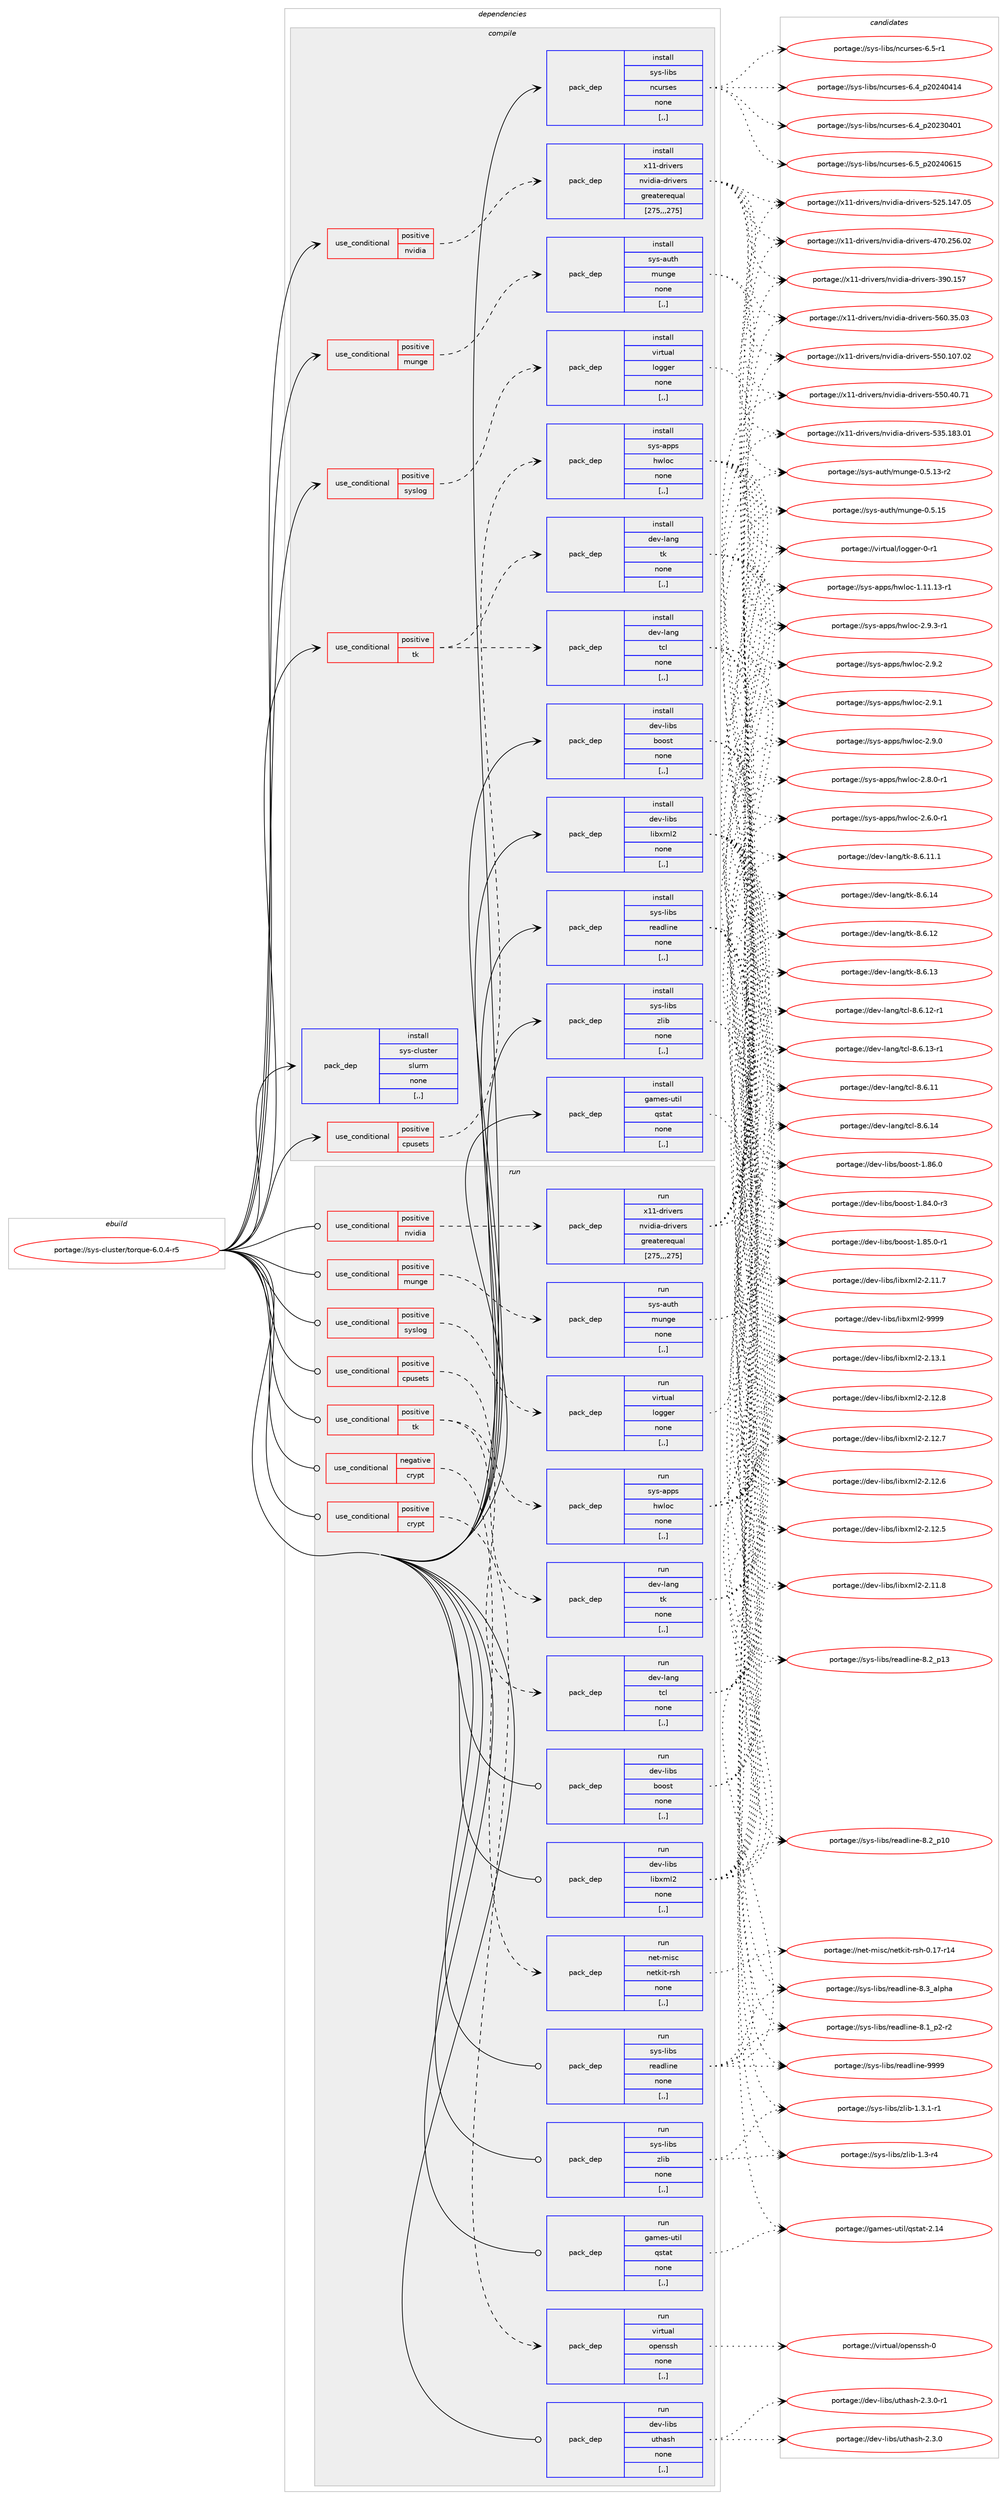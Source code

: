 digraph prolog {

# *************
# Graph options
# *************

newrank=true;
concentrate=true;
compound=true;
graph [rankdir=LR,fontname=Helvetica,fontsize=10,ranksep=1.5];#, ranksep=2.5, nodesep=0.2];
edge  [arrowhead=vee];
node  [fontname=Helvetica,fontsize=10];

# **********
# The ebuild
# **********

subgraph cluster_leftcol {
color=gray;
label=<<i>ebuild</i>>;
id [label="portage://sys-cluster/torque-6.0.4-r5", color=red, width=4, href="../sys-cluster/torque-6.0.4-r5.svg"];
}

# ****************
# The dependencies
# ****************

subgraph cluster_midcol {
color=gray;
label=<<i>dependencies</i>>;
subgraph cluster_compile {
fillcolor="#eeeeee";
style=filled;
label=<<i>compile</i>>;
subgraph cond9339 {
dependency25023 [label=<<TABLE BORDER="0" CELLBORDER="1" CELLSPACING="0" CELLPADDING="4"><TR><TD ROWSPAN="3" CELLPADDING="10">use_conditional</TD></TR><TR><TD>positive</TD></TR><TR><TD>cpusets</TD></TR></TABLE>>, shape=none, color=red];
subgraph pack15605 {
dependency25024 [label=<<TABLE BORDER="0" CELLBORDER="1" CELLSPACING="0" CELLPADDING="4" WIDTH="220"><TR><TD ROWSPAN="6" CELLPADDING="30">pack_dep</TD></TR><TR><TD WIDTH="110">install</TD></TR><TR><TD>sys-apps</TD></TR><TR><TD>hwloc</TD></TR><TR><TD>none</TD></TR><TR><TD>[,,]</TD></TR></TABLE>>, shape=none, color=blue];
}
dependency25023:e -> dependency25024:w [weight=20,style="dashed",arrowhead="vee"];
}
id:e -> dependency25023:w [weight=20,style="solid",arrowhead="vee"];
subgraph cond9340 {
dependency25025 [label=<<TABLE BORDER="0" CELLBORDER="1" CELLSPACING="0" CELLPADDING="4"><TR><TD ROWSPAN="3" CELLPADDING="10">use_conditional</TD></TR><TR><TD>positive</TD></TR><TR><TD>munge</TD></TR></TABLE>>, shape=none, color=red];
subgraph pack15606 {
dependency25026 [label=<<TABLE BORDER="0" CELLBORDER="1" CELLSPACING="0" CELLPADDING="4" WIDTH="220"><TR><TD ROWSPAN="6" CELLPADDING="30">pack_dep</TD></TR><TR><TD WIDTH="110">install</TD></TR><TR><TD>sys-auth</TD></TR><TR><TD>munge</TD></TR><TR><TD>none</TD></TR><TR><TD>[,,]</TD></TR></TABLE>>, shape=none, color=blue];
}
dependency25025:e -> dependency25026:w [weight=20,style="dashed",arrowhead="vee"];
}
id:e -> dependency25025:w [weight=20,style="solid",arrowhead="vee"];
subgraph cond9341 {
dependency25027 [label=<<TABLE BORDER="0" CELLBORDER="1" CELLSPACING="0" CELLPADDING="4"><TR><TD ROWSPAN="3" CELLPADDING="10">use_conditional</TD></TR><TR><TD>positive</TD></TR><TR><TD>nvidia</TD></TR></TABLE>>, shape=none, color=red];
subgraph pack15607 {
dependency25028 [label=<<TABLE BORDER="0" CELLBORDER="1" CELLSPACING="0" CELLPADDING="4" WIDTH="220"><TR><TD ROWSPAN="6" CELLPADDING="30">pack_dep</TD></TR><TR><TD WIDTH="110">install</TD></TR><TR><TD>x11-drivers</TD></TR><TR><TD>nvidia-drivers</TD></TR><TR><TD>greaterequal</TD></TR><TR><TD>[275,,,275]</TD></TR></TABLE>>, shape=none, color=blue];
}
dependency25027:e -> dependency25028:w [weight=20,style="dashed",arrowhead="vee"];
}
id:e -> dependency25027:w [weight=20,style="solid",arrowhead="vee"];
subgraph cond9342 {
dependency25029 [label=<<TABLE BORDER="0" CELLBORDER="1" CELLSPACING="0" CELLPADDING="4"><TR><TD ROWSPAN="3" CELLPADDING="10">use_conditional</TD></TR><TR><TD>positive</TD></TR><TR><TD>syslog</TD></TR></TABLE>>, shape=none, color=red];
subgraph pack15608 {
dependency25030 [label=<<TABLE BORDER="0" CELLBORDER="1" CELLSPACING="0" CELLPADDING="4" WIDTH="220"><TR><TD ROWSPAN="6" CELLPADDING="30">pack_dep</TD></TR><TR><TD WIDTH="110">install</TD></TR><TR><TD>virtual</TD></TR><TR><TD>logger</TD></TR><TR><TD>none</TD></TR><TR><TD>[,,]</TD></TR></TABLE>>, shape=none, color=blue];
}
dependency25029:e -> dependency25030:w [weight=20,style="dashed",arrowhead="vee"];
}
id:e -> dependency25029:w [weight=20,style="solid",arrowhead="vee"];
subgraph cond9343 {
dependency25031 [label=<<TABLE BORDER="0" CELLBORDER="1" CELLSPACING="0" CELLPADDING="4"><TR><TD ROWSPAN="3" CELLPADDING="10">use_conditional</TD></TR><TR><TD>positive</TD></TR><TR><TD>tk</TD></TR></TABLE>>, shape=none, color=red];
subgraph pack15609 {
dependency25032 [label=<<TABLE BORDER="0" CELLBORDER="1" CELLSPACING="0" CELLPADDING="4" WIDTH="220"><TR><TD ROWSPAN="6" CELLPADDING="30">pack_dep</TD></TR><TR><TD WIDTH="110">install</TD></TR><TR><TD>dev-lang</TD></TR><TR><TD>tk</TD></TR><TR><TD>none</TD></TR><TR><TD>[,,]</TD></TR></TABLE>>, shape=none, color=blue];
}
dependency25031:e -> dependency25032:w [weight=20,style="dashed",arrowhead="vee"];
subgraph pack15610 {
dependency25033 [label=<<TABLE BORDER="0" CELLBORDER="1" CELLSPACING="0" CELLPADDING="4" WIDTH="220"><TR><TD ROWSPAN="6" CELLPADDING="30">pack_dep</TD></TR><TR><TD WIDTH="110">install</TD></TR><TR><TD>dev-lang</TD></TR><TR><TD>tcl</TD></TR><TR><TD>none</TD></TR><TR><TD>[,,]</TD></TR></TABLE>>, shape=none, color=blue];
}
dependency25031:e -> dependency25033:w [weight=20,style="dashed",arrowhead="vee"];
}
id:e -> dependency25031:w [weight=20,style="solid",arrowhead="vee"];
subgraph pack15611 {
dependency25034 [label=<<TABLE BORDER="0" CELLBORDER="1" CELLSPACING="0" CELLPADDING="4" WIDTH="220"><TR><TD ROWSPAN="6" CELLPADDING="30">pack_dep</TD></TR><TR><TD WIDTH="110">install</TD></TR><TR><TD>dev-libs</TD></TR><TR><TD>boost</TD></TR><TR><TD>none</TD></TR><TR><TD>[,,]</TD></TR></TABLE>>, shape=none, color=blue];
}
id:e -> dependency25034:w [weight=20,style="solid",arrowhead="vee"];
subgraph pack15612 {
dependency25035 [label=<<TABLE BORDER="0" CELLBORDER="1" CELLSPACING="0" CELLPADDING="4" WIDTH="220"><TR><TD ROWSPAN="6" CELLPADDING="30">pack_dep</TD></TR><TR><TD WIDTH="110">install</TD></TR><TR><TD>dev-libs</TD></TR><TR><TD>libxml2</TD></TR><TR><TD>none</TD></TR><TR><TD>[,,]</TD></TR></TABLE>>, shape=none, color=blue];
}
id:e -> dependency25035:w [weight=20,style="solid",arrowhead="vee"];
subgraph pack15613 {
dependency25036 [label=<<TABLE BORDER="0" CELLBORDER="1" CELLSPACING="0" CELLPADDING="4" WIDTH="220"><TR><TD ROWSPAN="6" CELLPADDING="30">pack_dep</TD></TR><TR><TD WIDTH="110">install</TD></TR><TR><TD>sys-libs</TD></TR><TR><TD>ncurses</TD></TR><TR><TD>none</TD></TR><TR><TD>[,,]</TD></TR></TABLE>>, shape=none, color=blue];
}
id:e -> dependency25036:w [weight=20,style="solid",arrowhead="vee"];
subgraph pack15614 {
dependency25037 [label=<<TABLE BORDER="0" CELLBORDER="1" CELLSPACING="0" CELLPADDING="4" WIDTH="220"><TR><TD ROWSPAN="6" CELLPADDING="30">pack_dep</TD></TR><TR><TD WIDTH="110">install</TD></TR><TR><TD>sys-libs</TD></TR><TR><TD>readline</TD></TR><TR><TD>none</TD></TR><TR><TD>[,,]</TD></TR></TABLE>>, shape=none, color=blue];
}
id:e -> dependency25037:w [weight=20,style="solid",arrowhead="vee"];
subgraph pack15615 {
dependency25038 [label=<<TABLE BORDER="0" CELLBORDER="1" CELLSPACING="0" CELLPADDING="4" WIDTH="220"><TR><TD ROWSPAN="6" CELLPADDING="30">pack_dep</TD></TR><TR><TD WIDTH="110">install</TD></TR><TR><TD>sys-libs</TD></TR><TR><TD>zlib</TD></TR><TR><TD>none</TD></TR><TR><TD>[,,]</TD></TR></TABLE>>, shape=none, color=blue];
}
id:e -> dependency25038:w [weight=20,style="solid",arrowhead="vee"];
subgraph pack15616 {
dependency25039 [label=<<TABLE BORDER="0" CELLBORDER="1" CELLSPACING="0" CELLPADDING="4" WIDTH="220"><TR><TD ROWSPAN="6" CELLPADDING="30">pack_dep</TD></TR><TR><TD WIDTH="110">install</TD></TR><TR><TD>games-util</TD></TR><TR><TD>qstat</TD></TR><TR><TD>none</TD></TR><TR><TD>[,,]</TD></TR></TABLE>>, shape=none, color=blue];
}
id:e -> dependency25039:w [weight=20,style="solid",arrowhead="vee"];
subgraph pack15617 {
dependency25040 [label=<<TABLE BORDER="0" CELLBORDER="1" CELLSPACING="0" CELLPADDING="4" WIDTH="220"><TR><TD ROWSPAN="6" CELLPADDING="30">pack_dep</TD></TR><TR><TD WIDTH="110">install</TD></TR><TR><TD>sys-cluster</TD></TR><TR><TD>slurm</TD></TR><TR><TD>none</TD></TR><TR><TD>[,,]</TD></TR></TABLE>>, shape=none, color=blue];
}
id:e -> dependency25040:w [weight=20,style="solid",arrowhead="vee"];
}
subgraph cluster_compileandrun {
fillcolor="#eeeeee";
style=filled;
label=<<i>compile and run</i>>;
}
subgraph cluster_run {
fillcolor="#eeeeee";
style=filled;
label=<<i>run</i>>;
subgraph cond9344 {
dependency25041 [label=<<TABLE BORDER="0" CELLBORDER="1" CELLSPACING="0" CELLPADDING="4"><TR><TD ROWSPAN="3" CELLPADDING="10">use_conditional</TD></TR><TR><TD>negative</TD></TR><TR><TD>crypt</TD></TR></TABLE>>, shape=none, color=red];
subgraph pack15618 {
dependency25042 [label=<<TABLE BORDER="0" CELLBORDER="1" CELLSPACING="0" CELLPADDING="4" WIDTH="220"><TR><TD ROWSPAN="6" CELLPADDING="30">pack_dep</TD></TR><TR><TD WIDTH="110">run</TD></TR><TR><TD>net-misc</TD></TR><TR><TD>netkit-rsh</TD></TR><TR><TD>none</TD></TR><TR><TD>[,,]</TD></TR></TABLE>>, shape=none, color=blue];
}
dependency25041:e -> dependency25042:w [weight=20,style="dashed",arrowhead="vee"];
}
id:e -> dependency25041:w [weight=20,style="solid",arrowhead="odot"];
subgraph cond9345 {
dependency25043 [label=<<TABLE BORDER="0" CELLBORDER="1" CELLSPACING="0" CELLPADDING="4"><TR><TD ROWSPAN="3" CELLPADDING="10">use_conditional</TD></TR><TR><TD>positive</TD></TR><TR><TD>cpusets</TD></TR></TABLE>>, shape=none, color=red];
subgraph pack15619 {
dependency25044 [label=<<TABLE BORDER="0" CELLBORDER="1" CELLSPACING="0" CELLPADDING="4" WIDTH="220"><TR><TD ROWSPAN="6" CELLPADDING="30">pack_dep</TD></TR><TR><TD WIDTH="110">run</TD></TR><TR><TD>sys-apps</TD></TR><TR><TD>hwloc</TD></TR><TR><TD>none</TD></TR><TR><TD>[,,]</TD></TR></TABLE>>, shape=none, color=blue];
}
dependency25043:e -> dependency25044:w [weight=20,style="dashed",arrowhead="vee"];
}
id:e -> dependency25043:w [weight=20,style="solid",arrowhead="odot"];
subgraph cond9346 {
dependency25045 [label=<<TABLE BORDER="0" CELLBORDER="1" CELLSPACING="0" CELLPADDING="4"><TR><TD ROWSPAN="3" CELLPADDING="10">use_conditional</TD></TR><TR><TD>positive</TD></TR><TR><TD>crypt</TD></TR></TABLE>>, shape=none, color=red];
subgraph pack15620 {
dependency25046 [label=<<TABLE BORDER="0" CELLBORDER="1" CELLSPACING="0" CELLPADDING="4" WIDTH="220"><TR><TD ROWSPAN="6" CELLPADDING="30">pack_dep</TD></TR><TR><TD WIDTH="110">run</TD></TR><TR><TD>virtual</TD></TR><TR><TD>openssh</TD></TR><TR><TD>none</TD></TR><TR><TD>[,,]</TD></TR></TABLE>>, shape=none, color=blue];
}
dependency25045:e -> dependency25046:w [weight=20,style="dashed",arrowhead="vee"];
}
id:e -> dependency25045:w [weight=20,style="solid",arrowhead="odot"];
subgraph cond9347 {
dependency25047 [label=<<TABLE BORDER="0" CELLBORDER="1" CELLSPACING="0" CELLPADDING="4"><TR><TD ROWSPAN="3" CELLPADDING="10">use_conditional</TD></TR><TR><TD>positive</TD></TR><TR><TD>munge</TD></TR></TABLE>>, shape=none, color=red];
subgraph pack15621 {
dependency25048 [label=<<TABLE BORDER="0" CELLBORDER="1" CELLSPACING="0" CELLPADDING="4" WIDTH="220"><TR><TD ROWSPAN="6" CELLPADDING="30">pack_dep</TD></TR><TR><TD WIDTH="110">run</TD></TR><TR><TD>sys-auth</TD></TR><TR><TD>munge</TD></TR><TR><TD>none</TD></TR><TR><TD>[,,]</TD></TR></TABLE>>, shape=none, color=blue];
}
dependency25047:e -> dependency25048:w [weight=20,style="dashed",arrowhead="vee"];
}
id:e -> dependency25047:w [weight=20,style="solid",arrowhead="odot"];
subgraph cond9348 {
dependency25049 [label=<<TABLE BORDER="0" CELLBORDER="1" CELLSPACING="0" CELLPADDING="4"><TR><TD ROWSPAN="3" CELLPADDING="10">use_conditional</TD></TR><TR><TD>positive</TD></TR><TR><TD>nvidia</TD></TR></TABLE>>, shape=none, color=red];
subgraph pack15622 {
dependency25050 [label=<<TABLE BORDER="0" CELLBORDER="1" CELLSPACING="0" CELLPADDING="4" WIDTH="220"><TR><TD ROWSPAN="6" CELLPADDING="30">pack_dep</TD></TR><TR><TD WIDTH="110">run</TD></TR><TR><TD>x11-drivers</TD></TR><TR><TD>nvidia-drivers</TD></TR><TR><TD>greaterequal</TD></TR><TR><TD>[275,,,275]</TD></TR></TABLE>>, shape=none, color=blue];
}
dependency25049:e -> dependency25050:w [weight=20,style="dashed",arrowhead="vee"];
}
id:e -> dependency25049:w [weight=20,style="solid",arrowhead="odot"];
subgraph cond9349 {
dependency25051 [label=<<TABLE BORDER="0" CELLBORDER="1" CELLSPACING="0" CELLPADDING="4"><TR><TD ROWSPAN="3" CELLPADDING="10">use_conditional</TD></TR><TR><TD>positive</TD></TR><TR><TD>syslog</TD></TR></TABLE>>, shape=none, color=red];
subgraph pack15623 {
dependency25052 [label=<<TABLE BORDER="0" CELLBORDER="1" CELLSPACING="0" CELLPADDING="4" WIDTH="220"><TR><TD ROWSPAN="6" CELLPADDING="30">pack_dep</TD></TR><TR><TD WIDTH="110">run</TD></TR><TR><TD>virtual</TD></TR><TR><TD>logger</TD></TR><TR><TD>none</TD></TR><TR><TD>[,,]</TD></TR></TABLE>>, shape=none, color=blue];
}
dependency25051:e -> dependency25052:w [weight=20,style="dashed",arrowhead="vee"];
}
id:e -> dependency25051:w [weight=20,style="solid",arrowhead="odot"];
subgraph cond9350 {
dependency25053 [label=<<TABLE BORDER="0" CELLBORDER="1" CELLSPACING="0" CELLPADDING="4"><TR><TD ROWSPAN="3" CELLPADDING="10">use_conditional</TD></TR><TR><TD>positive</TD></TR><TR><TD>tk</TD></TR></TABLE>>, shape=none, color=red];
subgraph pack15624 {
dependency25054 [label=<<TABLE BORDER="0" CELLBORDER="1" CELLSPACING="0" CELLPADDING="4" WIDTH="220"><TR><TD ROWSPAN="6" CELLPADDING="30">pack_dep</TD></TR><TR><TD WIDTH="110">run</TD></TR><TR><TD>dev-lang</TD></TR><TR><TD>tk</TD></TR><TR><TD>none</TD></TR><TR><TD>[,,]</TD></TR></TABLE>>, shape=none, color=blue];
}
dependency25053:e -> dependency25054:w [weight=20,style="dashed",arrowhead="vee"];
subgraph pack15625 {
dependency25055 [label=<<TABLE BORDER="0" CELLBORDER="1" CELLSPACING="0" CELLPADDING="4" WIDTH="220"><TR><TD ROWSPAN="6" CELLPADDING="30">pack_dep</TD></TR><TR><TD WIDTH="110">run</TD></TR><TR><TD>dev-lang</TD></TR><TR><TD>tcl</TD></TR><TR><TD>none</TD></TR><TR><TD>[,,]</TD></TR></TABLE>>, shape=none, color=blue];
}
dependency25053:e -> dependency25055:w [weight=20,style="dashed",arrowhead="vee"];
}
id:e -> dependency25053:w [weight=20,style="solid",arrowhead="odot"];
subgraph pack15626 {
dependency25056 [label=<<TABLE BORDER="0" CELLBORDER="1" CELLSPACING="0" CELLPADDING="4" WIDTH="220"><TR><TD ROWSPAN="6" CELLPADDING="30">pack_dep</TD></TR><TR><TD WIDTH="110">run</TD></TR><TR><TD>dev-libs</TD></TR><TR><TD>boost</TD></TR><TR><TD>none</TD></TR><TR><TD>[,,]</TD></TR></TABLE>>, shape=none, color=blue];
}
id:e -> dependency25056:w [weight=20,style="solid",arrowhead="odot"];
subgraph pack15627 {
dependency25057 [label=<<TABLE BORDER="0" CELLBORDER="1" CELLSPACING="0" CELLPADDING="4" WIDTH="220"><TR><TD ROWSPAN="6" CELLPADDING="30">pack_dep</TD></TR><TR><TD WIDTH="110">run</TD></TR><TR><TD>dev-libs</TD></TR><TR><TD>libxml2</TD></TR><TR><TD>none</TD></TR><TR><TD>[,,]</TD></TR></TABLE>>, shape=none, color=blue];
}
id:e -> dependency25057:w [weight=20,style="solid",arrowhead="odot"];
subgraph pack15628 {
dependency25058 [label=<<TABLE BORDER="0" CELLBORDER="1" CELLSPACING="0" CELLPADDING="4" WIDTH="220"><TR><TD ROWSPAN="6" CELLPADDING="30">pack_dep</TD></TR><TR><TD WIDTH="110">run</TD></TR><TR><TD>sys-libs</TD></TR><TR><TD>readline</TD></TR><TR><TD>none</TD></TR><TR><TD>[,,]</TD></TR></TABLE>>, shape=none, color=blue];
}
id:e -> dependency25058:w [weight=20,style="solid",arrowhead="odot"];
subgraph pack15629 {
dependency25059 [label=<<TABLE BORDER="0" CELLBORDER="1" CELLSPACING="0" CELLPADDING="4" WIDTH="220"><TR><TD ROWSPAN="6" CELLPADDING="30">pack_dep</TD></TR><TR><TD WIDTH="110">run</TD></TR><TR><TD>sys-libs</TD></TR><TR><TD>zlib</TD></TR><TR><TD>none</TD></TR><TR><TD>[,,]</TD></TR></TABLE>>, shape=none, color=blue];
}
id:e -> dependency25059:w [weight=20,style="solid",arrowhead="odot"];
subgraph pack15630 {
dependency25060 [label=<<TABLE BORDER="0" CELLBORDER="1" CELLSPACING="0" CELLPADDING="4" WIDTH="220"><TR><TD ROWSPAN="6" CELLPADDING="30">pack_dep</TD></TR><TR><TD WIDTH="110">run</TD></TR><TR><TD>games-util</TD></TR><TR><TD>qstat</TD></TR><TR><TD>none</TD></TR><TR><TD>[,,]</TD></TR></TABLE>>, shape=none, color=blue];
}
id:e -> dependency25060:w [weight=20,style="solid",arrowhead="odot"];
subgraph pack15631 {
dependency25061 [label=<<TABLE BORDER="0" CELLBORDER="1" CELLSPACING="0" CELLPADDING="4" WIDTH="220"><TR><TD ROWSPAN="6" CELLPADDING="30">pack_dep</TD></TR><TR><TD WIDTH="110">run</TD></TR><TR><TD>dev-libs</TD></TR><TR><TD>uthash</TD></TR><TR><TD>none</TD></TR><TR><TD>[,,]</TD></TR></TABLE>>, shape=none, color=blue];
}
id:e -> dependency25061:w [weight=20,style="solid",arrowhead="odot"];
}
}

# **************
# The candidates
# **************

subgraph cluster_choices {
rank=same;
color=gray;
label=<<i>candidates</i>>;

subgraph choice15605 {
color=black;
nodesep=1;
choice115121115459711211211547104119108111994550465746514511449 [label="portage://sys-apps/hwloc-2.9.3-r1", color=red, width=4,href="../sys-apps/hwloc-2.9.3-r1.svg"];
choice11512111545971121121154710411910811199455046574650 [label="portage://sys-apps/hwloc-2.9.2", color=red, width=4,href="../sys-apps/hwloc-2.9.2.svg"];
choice11512111545971121121154710411910811199455046574649 [label="portage://sys-apps/hwloc-2.9.1", color=red, width=4,href="../sys-apps/hwloc-2.9.1.svg"];
choice11512111545971121121154710411910811199455046574648 [label="portage://sys-apps/hwloc-2.9.0", color=red, width=4,href="../sys-apps/hwloc-2.9.0.svg"];
choice115121115459711211211547104119108111994550465646484511449 [label="portage://sys-apps/hwloc-2.8.0-r1", color=red, width=4,href="../sys-apps/hwloc-2.8.0-r1.svg"];
choice115121115459711211211547104119108111994550465446484511449 [label="portage://sys-apps/hwloc-2.6.0-r1", color=red, width=4,href="../sys-apps/hwloc-2.6.0-r1.svg"];
choice1151211154597112112115471041191081119945494649494649514511449 [label="portage://sys-apps/hwloc-1.11.13-r1", color=red, width=4,href="../sys-apps/hwloc-1.11.13-r1.svg"];
dependency25024:e -> choice115121115459711211211547104119108111994550465746514511449:w [style=dotted,weight="100"];
dependency25024:e -> choice11512111545971121121154710411910811199455046574650:w [style=dotted,weight="100"];
dependency25024:e -> choice11512111545971121121154710411910811199455046574649:w [style=dotted,weight="100"];
dependency25024:e -> choice11512111545971121121154710411910811199455046574648:w [style=dotted,weight="100"];
dependency25024:e -> choice115121115459711211211547104119108111994550465646484511449:w [style=dotted,weight="100"];
dependency25024:e -> choice115121115459711211211547104119108111994550465446484511449:w [style=dotted,weight="100"];
dependency25024:e -> choice1151211154597112112115471041191081119945494649494649514511449:w [style=dotted,weight="100"];
}
subgraph choice15606 {
color=black;
nodesep=1;
choice11512111545971171161044710911711010310145484653464953 [label="portage://sys-auth/munge-0.5.15", color=red, width=4,href="../sys-auth/munge-0.5.15.svg"];
choice115121115459711711610447109117110103101454846534649514511450 [label="portage://sys-auth/munge-0.5.13-r2", color=red, width=4,href="../sys-auth/munge-0.5.13-r2.svg"];
dependency25026:e -> choice11512111545971171161044710911711010310145484653464953:w [style=dotted,weight="100"];
dependency25026:e -> choice115121115459711711610447109117110103101454846534649514511450:w [style=dotted,weight="100"];
}
subgraph choice15607 {
color=black;
nodesep=1;
choice12049494510011410511810111411547110118105100105974510011410511810111411545535448465153464851 [label="portage://x11-drivers/nvidia-drivers-560.35.03", color=red, width=4,href="../x11-drivers/nvidia-drivers-560.35.03.svg"];
choice1204949451001141051181011141154711011810510010597451001141051181011141154553534846494855464850 [label="portage://x11-drivers/nvidia-drivers-550.107.02", color=red, width=4,href="../x11-drivers/nvidia-drivers-550.107.02.svg"];
choice12049494510011410511810111411547110118105100105974510011410511810111411545535348465248465549 [label="portage://x11-drivers/nvidia-drivers-550.40.71", color=red, width=4,href="../x11-drivers/nvidia-drivers-550.40.71.svg"];
choice1204949451001141051181011141154711011810510010597451001141051181011141154553515346495651464849 [label="portage://x11-drivers/nvidia-drivers-535.183.01", color=red, width=4,href="../x11-drivers/nvidia-drivers-535.183.01.svg"];
choice1204949451001141051181011141154711011810510010597451001141051181011141154553505346495255464853 [label="portage://x11-drivers/nvidia-drivers-525.147.05", color=red, width=4,href="../x11-drivers/nvidia-drivers-525.147.05.svg"];
choice1204949451001141051181011141154711011810510010597451001141051181011141154552554846505354464850 [label="portage://x11-drivers/nvidia-drivers-470.256.02", color=red, width=4,href="../x11-drivers/nvidia-drivers-470.256.02.svg"];
choice1204949451001141051181011141154711011810510010597451001141051181011141154551574846495355 [label="portage://x11-drivers/nvidia-drivers-390.157", color=red, width=4,href="../x11-drivers/nvidia-drivers-390.157.svg"];
dependency25028:e -> choice12049494510011410511810111411547110118105100105974510011410511810111411545535448465153464851:w [style=dotted,weight="100"];
dependency25028:e -> choice1204949451001141051181011141154711011810510010597451001141051181011141154553534846494855464850:w [style=dotted,weight="100"];
dependency25028:e -> choice12049494510011410511810111411547110118105100105974510011410511810111411545535348465248465549:w [style=dotted,weight="100"];
dependency25028:e -> choice1204949451001141051181011141154711011810510010597451001141051181011141154553515346495651464849:w [style=dotted,weight="100"];
dependency25028:e -> choice1204949451001141051181011141154711011810510010597451001141051181011141154553505346495255464853:w [style=dotted,weight="100"];
dependency25028:e -> choice1204949451001141051181011141154711011810510010597451001141051181011141154552554846505354464850:w [style=dotted,weight="100"];
dependency25028:e -> choice1204949451001141051181011141154711011810510010597451001141051181011141154551574846495355:w [style=dotted,weight="100"];
}
subgraph choice15608 {
color=black;
nodesep=1;
choice118105114116117971084710811110310310111445484511449 [label="portage://virtual/logger-0-r1", color=red, width=4,href="../virtual/logger-0-r1.svg"];
dependency25030:e -> choice118105114116117971084710811110310310111445484511449:w [style=dotted,weight="100"];
}
subgraph choice15609 {
color=black;
nodesep=1;
choice10010111845108971101034711610745564654464952 [label="portage://dev-lang/tk-8.6.14", color=red, width=4,href="../dev-lang/tk-8.6.14.svg"];
choice10010111845108971101034711610745564654464951 [label="portage://dev-lang/tk-8.6.13", color=red, width=4,href="../dev-lang/tk-8.6.13.svg"];
choice10010111845108971101034711610745564654464950 [label="portage://dev-lang/tk-8.6.12", color=red, width=4,href="../dev-lang/tk-8.6.12.svg"];
choice100101118451089711010347116107455646544649494649 [label="portage://dev-lang/tk-8.6.11.1", color=red, width=4,href="../dev-lang/tk-8.6.11.1.svg"];
dependency25032:e -> choice10010111845108971101034711610745564654464952:w [style=dotted,weight="100"];
dependency25032:e -> choice10010111845108971101034711610745564654464951:w [style=dotted,weight="100"];
dependency25032:e -> choice10010111845108971101034711610745564654464950:w [style=dotted,weight="100"];
dependency25032:e -> choice100101118451089711010347116107455646544649494649:w [style=dotted,weight="100"];
}
subgraph choice15610 {
color=black;
nodesep=1;
choice1001011184510897110103471169910845564654464952 [label="portage://dev-lang/tcl-8.6.14", color=red, width=4,href="../dev-lang/tcl-8.6.14.svg"];
choice10010111845108971101034711699108455646544649514511449 [label="portage://dev-lang/tcl-8.6.13-r1", color=red, width=4,href="../dev-lang/tcl-8.6.13-r1.svg"];
choice10010111845108971101034711699108455646544649504511449 [label="portage://dev-lang/tcl-8.6.12-r1", color=red, width=4,href="../dev-lang/tcl-8.6.12-r1.svg"];
choice1001011184510897110103471169910845564654464949 [label="portage://dev-lang/tcl-8.6.11", color=red, width=4,href="../dev-lang/tcl-8.6.11.svg"];
dependency25033:e -> choice1001011184510897110103471169910845564654464952:w [style=dotted,weight="100"];
dependency25033:e -> choice10010111845108971101034711699108455646544649514511449:w [style=dotted,weight="100"];
dependency25033:e -> choice10010111845108971101034711699108455646544649504511449:w [style=dotted,weight="100"];
dependency25033:e -> choice1001011184510897110103471169910845564654464949:w [style=dotted,weight="100"];
}
subgraph choice15611 {
color=black;
nodesep=1;
choice1001011184510810598115479811111111511645494656544648 [label="portage://dev-libs/boost-1.86.0", color=red, width=4,href="../dev-libs/boost-1.86.0.svg"];
choice10010111845108105981154798111111115116454946565346484511449 [label="portage://dev-libs/boost-1.85.0-r1", color=red, width=4,href="../dev-libs/boost-1.85.0-r1.svg"];
choice10010111845108105981154798111111115116454946565246484511451 [label="portage://dev-libs/boost-1.84.0-r3", color=red, width=4,href="../dev-libs/boost-1.84.0-r3.svg"];
dependency25034:e -> choice1001011184510810598115479811111111511645494656544648:w [style=dotted,weight="100"];
dependency25034:e -> choice10010111845108105981154798111111115116454946565346484511449:w [style=dotted,weight="100"];
dependency25034:e -> choice10010111845108105981154798111111115116454946565246484511451:w [style=dotted,weight="100"];
}
subgraph choice15612 {
color=black;
nodesep=1;
choice10010111845108105981154710810598120109108504557575757 [label="portage://dev-libs/libxml2-9999", color=red, width=4,href="../dev-libs/libxml2-9999.svg"];
choice100101118451081059811547108105981201091085045504649514649 [label="portage://dev-libs/libxml2-2.13.1", color=red, width=4,href="../dev-libs/libxml2-2.13.1.svg"];
choice100101118451081059811547108105981201091085045504649504656 [label="portage://dev-libs/libxml2-2.12.8", color=red, width=4,href="../dev-libs/libxml2-2.12.8.svg"];
choice100101118451081059811547108105981201091085045504649504655 [label="portage://dev-libs/libxml2-2.12.7", color=red, width=4,href="../dev-libs/libxml2-2.12.7.svg"];
choice100101118451081059811547108105981201091085045504649504654 [label="portage://dev-libs/libxml2-2.12.6", color=red, width=4,href="../dev-libs/libxml2-2.12.6.svg"];
choice100101118451081059811547108105981201091085045504649504653 [label="portage://dev-libs/libxml2-2.12.5", color=red, width=4,href="../dev-libs/libxml2-2.12.5.svg"];
choice100101118451081059811547108105981201091085045504649494656 [label="portage://dev-libs/libxml2-2.11.8", color=red, width=4,href="../dev-libs/libxml2-2.11.8.svg"];
choice100101118451081059811547108105981201091085045504649494655 [label="portage://dev-libs/libxml2-2.11.7", color=red, width=4,href="../dev-libs/libxml2-2.11.7.svg"];
dependency25035:e -> choice10010111845108105981154710810598120109108504557575757:w [style=dotted,weight="100"];
dependency25035:e -> choice100101118451081059811547108105981201091085045504649514649:w [style=dotted,weight="100"];
dependency25035:e -> choice100101118451081059811547108105981201091085045504649504656:w [style=dotted,weight="100"];
dependency25035:e -> choice100101118451081059811547108105981201091085045504649504655:w [style=dotted,weight="100"];
dependency25035:e -> choice100101118451081059811547108105981201091085045504649504654:w [style=dotted,weight="100"];
dependency25035:e -> choice100101118451081059811547108105981201091085045504649504653:w [style=dotted,weight="100"];
dependency25035:e -> choice100101118451081059811547108105981201091085045504649494656:w [style=dotted,weight="100"];
dependency25035:e -> choice100101118451081059811547108105981201091085045504649494655:w [style=dotted,weight="100"];
}
subgraph choice15613 {
color=black;
nodesep=1;
choice1151211154510810598115471109911711411510111545544653951125048505248544953 [label="portage://sys-libs/ncurses-6.5_p20240615", color=red, width=4,href="../sys-libs/ncurses-6.5_p20240615.svg"];
choice11512111545108105981154711099117114115101115455446534511449 [label="portage://sys-libs/ncurses-6.5-r1", color=red, width=4,href="../sys-libs/ncurses-6.5-r1.svg"];
choice1151211154510810598115471109911711411510111545544652951125048505248524952 [label="portage://sys-libs/ncurses-6.4_p20240414", color=red, width=4,href="../sys-libs/ncurses-6.4_p20240414.svg"];
choice1151211154510810598115471109911711411510111545544652951125048505148524849 [label="portage://sys-libs/ncurses-6.4_p20230401", color=red, width=4,href="../sys-libs/ncurses-6.4_p20230401.svg"];
dependency25036:e -> choice1151211154510810598115471109911711411510111545544653951125048505248544953:w [style=dotted,weight="100"];
dependency25036:e -> choice11512111545108105981154711099117114115101115455446534511449:w [style=dotted,weight="100"];
dependency25036:e -> choice1151211154510810598115471109911711411510111545544652951125048505248524952:w [style=dotted,weight="100"];
dependency25036:e -> choice1151211154510810598115471109911711411510111545544652951125048505148524849:w [style=dotted,weight="100"];
}
subgraph choice15614 {
color=black;
nodesep=1;
choice115121115451081059811547114101971001081051101014557575757 [label="portage://sys-libs/readline-9999", color=red, width=4,href="../sys-libs/readline-9999.svg"];
choice1151211154510810598115471141019710010810511010145564651959710811210497 [label="portage://sys-libs/readline-8.3_alpha", color=red, width=4,href="../sys-libs/readline-8.3_alpha.svg"];
choice1151211154510810598115471141019710010810511010145564650951124951 [label="portage://sys-libs/readline-8.2_p13", color=red, width=4,href="../sys-libs/readline-8.2_p13.svg"];
choice1151211154510810598115471141019710010810511010145564650951124948 [label="portage://sys-libs/readline-8.2_p10", color=red, width=4,href="../sys-libs/readline-8.2_p10.svg"];
choice115121115451081059811547114101971001081051101014556464995112504511450 [label="portage://sys-libs/readline-8.1_p2-r2", color=red, width=4,href="../sys-libs/readline-8.1_p2-r2.svg"];
dependency25037:e -> choice115121115451081059811547114101971001081051101014557575757:w [style=dotted,weight="100"];
dependency25037:e -> choice1151211154510810598115471141019710010810511010145564651959710811210497:w [style=dotted,weight="100"];
dependency25037:e -> choice1151211154510810598115471141019710010810511010145564650951124951:w [style=dotted,weight="100"];
dependency25037:e -> choice1151211154510810598115471141019710010810511010145564650951124948:w [style=dotted,weight="100"];
dependency25037:e -> choice115121115451081059811547114101971001081051101014556464995112504511450:w [style=dotted,weight="100"];
}
subgraph choice15615 {
color=black;
nodesep=1;
choice115121115451081059811547122108105984549465146494511449 [label="portage://sys-libs/zlib-1.3.1-r1", color=red, width=4,href="../sys-libs/zlib-1.3.1-r1.svg"];
choice11512111545108105981154712210810598454946514511452 [label="portage://sys-libs/zlib-1.3-r4", color=red, width=4,href="../sys-libs/zlib-1.3-r4.svg"];
dependency25038:e -> choice115121115451081059811547122108105984549465146494511449:w [style=dotted,weight="100"];
dependency25038:e -> choice11512111545108105981154712210810598454946514511452:w [style=dotted,weight="100"];
}
subgraph choice15616 {
color=black;
nodesep=1;
choice103971091011154511711610510847113115116971164550464952 [label="portage://games-util/qstat-2.14", color=red, width=4,href="../games-util/qstat-2.14.svg"];
dependency25039:e -> choice103971091011154511711610510847113115116971164550464952:w [style=dotted,weight="100"];
}
subgraph choice15617 {
color=black;
nodesep=1;
}
subgraph choice15618 {
color=black;
nodesep=1;
choice110101116451091051159947110101116107105116451141151044548464955451144952 [label="portage://net-misc/netkit-rsh-0.17-r14", color=red, width=4,href="../net-misc/netkit-rsh-0.17-r14.svg"];
dependency25042:e -> choice110101116451091051159947110101116107105116451141151044548464955451144952:w [style=dotted,weight="100"];
}
subgraph choice15619 {
color=black;
nodesep=1;
choice115121115459711211211547104119108111994550465746514511449 [label="portage://sys-apps/hwloc-2.9.3-r1", color=red, width=4,href="../sys-apps/hwloc-2.9.3-r1.svg"];
choice11512111545971121121154710411910811199455046574650 [label="portage://sys-apps/hwloc-2.9.2", color=red, width=4,href="../sys-apps/hwloc-2.9.2.svg"];
choice11512111545971121121154710411910811199455046574649 [label="portage://sys-apps/hwloc-2.9.1", color=red, width=4,href="../sys-apps/hwloc-2.9.1.svg"];
choice11512111545971121121154710411910811199455046574648 [label="portage://sys-apps/hwloc-2.9.0", color=red, width=4,href="../sys-apps/hwloc-2.9.0.svg"];
choice115121115459711211211547104119108111994550465646484511449 [label="portage://sys-apps/hwloc-2.8.0-r1", color=red, width=4,href="../sys-apps/hwloc-2.8.0-r1.svg"];
choice115121115459711211211547104119108111994550465446484511449 [label="portage://sys-apps/hwloc-2.6.0-r1", color=red, width=4,href="../sys-apps/hwloc-2.6.0-r1.svg"];
choice1151211154597112112115471041191081119945494649494649514511449 [label="portage://sys-apps/hwloc-1.11.13-r1", color=red, width=4,href="../sys-apps/hwloc-1.11.13-r1.svg"];
dependency25044:e -> choice115121115459711211211547104119108111994550465746514511449:w [style=dotted,weight="100"];
dependency25044:e -> choice11512111545971121121154710411910811199455046574650:w [style=dotted,weight="100"];
dependency25044:e -> choice11512111545971121121154710411910811199455046574649:w [style=dotted,weight="100"];
dependency25044:e -> choice11512111545971121121154710411910811199455046574648:w [style=dotted,weight="100"];
dependency25044:e -> choice115121115459711211211547104119108111994550465646484511449:w [style=dotted,weight="100"];
dependency25044:e -> choice115121115459711211211547104119108111994550465446484511449:w [style=dotted,weight="100"];
dependency25044:e -> choice1151211154597112112115471041191081119945494649494649514511449:w [style=dotted,weight="100"];
}
subgraph choice15620 {
color=black;
nodesep=1;
choice11810511411611797108471111121011101151151044548 [label="portage://virtual/openssh-0", color=red, width=4,href="../virtual/openssh-0.svg"];
dependency25046:e -> choice11810511411611797108471111121011101151151044548:w [style=dotted,weight="100"];
}
subgraph choice15621 {
color=black;
nodesep=1;
choice11512111545971171161044710911711010310145484653464953 [label="portage://sys-auth/munge-0.5.15", color=red, width=4,href="../sys-auth/munge-0.5.15.svg"];
choice115121115459711711610447109117110103101454846534649514511450 [label="portage://sys-auth/munge-0.5.13-r2", color=red, width=4,href="../sys-auth/munge-0.5.13-r2.svg"];
dependency25048:e -> choice11512111545971171161044710911711010310145484653464953:w [style=dotted,weight="100"];
dependency25048:e -> choice115121115459711711610447109117110103101454846534649514511450:w [style=dotted,weight="100"];
}
subgraph choice15622 {
color=black;
nodesep=1;
choice12049494510011410511810111411547110118105100105974510011410511810111411545535448465153464851 [label="portage://x11-drivers/nvidia-drivers-560.35.03", color=red, width=4,href="../x11-drivers/nvidia-drivers-560.35.03.svg"];
choice1204949451001141051181011141154711011810510010597451001141051181011141154553534846494855464850 [label="portage://x11-drivers/nvidia-drivers-550.107.02", color=red, width=4,href="../x11-drivers/nvidia-drivers-550.107.02.svg"];
choice12049494510011410511810111411547110118105100105974510011410511810111411545535348465248465549 [label="portage://x11-drivers/nvidia-drivers-550.40.71", color=red, width=4,href="../x11-drivers/nvidia-drivers-550.40.71.svg"];
choice1204949451001141051181011141154711011810510010597451001141051181011141154553515346495651464849 [label="portage://x11-drivers/nvidia-drivers-535.183.01", color=red, width=4,href="../x11-drivers/nvidia-drivers-535.183.01.svg"];
choice1204949451001141051181011141154711011810510010597451001141051181011141154553505346495255464853 [label="portage://x11-drivers/nvidia-drivers-525.147.05", color=red, width=4,href="../x11-drivers/nvidia-drivers-525.147.05.svg"];
choice1204949451001141051181011141154711011810510010597451001141051181011141154552554846505354464850 [label="portage://x11-drivers/nvidia-drivers-470.256.02", color=red, width=4,href="../x11-drivers/nvidia-drivers-470.256.02.svg"];
choice1204949451001141051181011141154711011810510010597451001141051181011141154551574846495355 [label="portage://x11-drivers/nvidia-drivers-390.157", color=red, width=4,href="../x11-drivers/nvidia-drivers-390.157.svg"];
dependency25050:e -> choice12049494510011410511810111411547110118105100105974510011410511810111411545535448465153464851:w [style=dotted,weight="100"];
dependency25050:e -> choice1204949451001141051181011141154711011810510010597451001141051181011141154553534846494855464850:w [style=dotted,weight="100"];
dependency25050:e -> choice12049494510011410511810111411547110118105100105974510011410511810111411545535348465248465549:w [style=dotted,weight="100"];
dependency25050:e -> choice1204949451001141051181011141154711011810510010597451001141051181011141154553515346495651464849:w [style=dotted,weight="100"];
dependency25050:e -> choice1204949451001141051181011141154711011810510010597451001141051181011141154553505346495255464853:w [style=dotted,weight="100"];
dependency25050:e -> choice1204949451001141051181011141154711011810510010597451001141051181011141154552554846505354464850:w [style=dotted,weight="100"];
dependency25050:e -> choice1204949451001141051181011141154711011810510010597451001141051181011141154551574846495355:w [style=dotted,weight="100"];
}
subgraph choice15623 {
color=black;
nodesep=1;
choice118105114116117971084710811110310310111445484511449 [label="portage://virtual/logger-0-r1", color=red, width=4,href="../virtual/logger-0-r1.svg"];
dependency25052:e -> choice118105114116117971084710811110310310111445484511449:w [style=dotted,weight="100"];
}
subgraph choice15624 {
color=black;
nodesep=1;
choice10010111845108971101034711610745564654464952 [label="portage://dev-lang/tk-8.6.14", color=red, width=4,href="../dev-lang/tk-8.6.14.svg"];
choice10010111845108971101034711610745564654464951 [label="portage://dev-lang/tk-8.6.13", color=red, width=4,href="../dev-lang/tk-8.6.13.svg"];
choice10010111845108971101034711610745564654464950 [label="portage://dev-lang/tk-8.6.12", color=red, width=4,href="../dev-lang/tk-8.6.12.svg"];
choice100101118451089711010347116107455646544649494649 [label="portage://dev-lang/tk-8.6.11.1", color=red, width=4,href="../dev-lang/tk-8.6.11.1.svg"];
dependency25054:e -> choice10010111845108971101034711610745564654464952:w [style=dotted,weight="100"];
dependency25054:e -> choice10010111845108971101034711610745564654464951:w [style=dotted,weight="100"];
dependency25054:e -> choice10010111845108971101034711610745564654464950:w [style=dotted,weight="100"];
dependency25054:e -> choice100101118451089711010347116107455646544649494649:w [style=dotted,weight="100"];
}
subgraph choice15625 {
color=black;
nodesep=1;
choice1001011184510897110103471169910845564654464952 [label="portage://dev-lang/tcl-8.6.14", color=red, width=4,href="../dev-lang/tcl-8.6.14.svg"];
choice10010111845108971101034711699108455646544649514511449 [label="portage://dev-lang/tcl-8.6.13-r1", color=red, width=4,href="../dev-lang/tcl-8.6.13-r1.svg"];
choice10010111845108971101034711699108455646544649504511449 [label="portage://dev-lang/tcl-8.6.12-r1", color=red, width=4,href="../dev-lang/tcl-8.6.12-r1.svg"];
choice1001011184510897110103471169910845564654464949 [label="portage://dev-lang/tcl-8.6.11", color=red, width=4,href="../dev-lang/tcl-8.6.11.svg"];
dependency25055:e -> choice1001011184510897110103471169910845564654464952:w [style=dotted,weight="100"];
dependency25055:e -> choice10010111845108971101034711699108455646544649514511449:w [style=dotted,weight="100"];
dependency25055:e -> choice10010111845108971101034711699108455646544649504511449:w [style=dotted,weight="100"];
dependency25055:e -> choice1001011184510897110103471169910845564654464949:w [style=dotted,weight="100"];
}
subgraph choice15626 {
color=black;
nodesep=1;
choice1001011184510810598115479811111111511645494656544648 [label="portage://dev-libs/boost-1.86.0", color=red, width=4,href="../dev-libs/boost-1.86.0.svg"];
choice10010111845108105981154798111111115116454946565346484511449 [label="portage://dev-libs/boost-1.85.0-r1", color=red, width=4,href="../dev-libs/boost-1.85.0-r1.svg"];
choice10010111845108105981154798111111115116454946565246484511451 [label="portage://dev-libs/boost-1.84.0-r3", color=red, width=4,href="../dev-libs/boost-1.84.0-r3.svg"];
dependency25056:e -> choice1001011184510810598115479811111111511645494656544648:w [style=dotted,weight="100"];
dependency25056:e -> choice10010111845108105981154798111111115116454946565346484511449:w [style=dotted,weight="100"];
dependency25056:e -> choice10010111845108105981154798111111115116454946565246484511451:w [style=dotted,weight="100"];
}
subgraph choice15627 {
color=black;
nodesep=1;
choice10010111845108105981154710810598120109108504557575757 [label="portage://dev-libs/libxml2-9999", color=red, width=4,href="../dev-libs/libxml2-9999.svg"];
choice100101118451081059811547108105981201091085045504649514649 [label="portage://dev-libs/libxml2-2.13.1", color=red, width=4,href="../dev-libs/libxml2-2.13.1.svg"];
choice100101118451081059811547108105981201091085045504649504656 [label="portage://dev-libs/libxml2-2.12.8", color=red, width=4,href="../dev-libs/libxml2-2.12.8.svg"];
choice100101118451081059811547108105981201091085045504649504655 [label="portage://dev-libs/libxml2-2.12.7", color=red, width=4,href="../dev-libs/libxml2-2.12.7.svg"];
choice100101118451081059811547108105981201091085045504649504654 [label="portage://dev-libs/libxml2-2.12.6", color=red, width=4,href="../dev-libs/libxml2-2.12.6.svg"];
choice100101118451081059811547108105981201091085045504649504653 [label="portage://dev-libs/libxml2-2.12.5", color=red, width=4,href="../dev-libs/libxml2-2.12.5.svg"];
choice100101118451081059811547108105981201091085045504649494656 [label="portage://dev-libs/libxml2-2.11.8", color=red, width=4,href="../dev-libs/libxml2-2.11.8.svg"];
choice100101118451081059811547108105981201091085045504649494655 [label="portage://dev-libs/libxml2-2.11.7", color=red, width=4,href="../dev-libs/libxml2-2.11.7.svg"];
dependency25057:e -> choice10010111845108105981154710810598120109108504557575757:w [style=dotted,weight="100"];
dependency25057:e -> choice100101118451081059811547108105981201091085045504649514649:w [style=dotted,weight="100"];
dependency25057:e -> choice100101118451081059811547108105981201091085045504649504656:w [style=dotted,weight="100"];
dependency25057:e -> choice100101118451081059811547108105981201091085045504649504655:w [style=dotted,weight="100"];
dependency25057:e -> choice100101118451081059811547108105981201091085045504649504654:w [style=dotted,weight="100"];
dependency25057:e -> choice100101118451081059811547108105981201091085045504649504653:w [style=dotted,weight="100"];
dependency25057:e -> choice100101118451081059811547108105981201091085045504649494656:w [style=dotted,weight="100"];
dependency25057:e -> choice100101118451081059811547108105981201091085045504649494655:w [style=dotted,weight="100"];
}
subgraph choice15628 {
color=black;
nodesep=1;
choice115121115451081059811547114101971001081051101014557575757 [label="portage://sys-libs/readline-9999", color=red, width=4,href="../sys-libs/readline-9999.svg"];
choice1151211154510810598115471141019710010810511010145564651959710811210497 [label="portage://sys-libs/readline-8.3_alpha", color=red, width=4,href="../sys-libs/readline-8.3_alpha.svg"];
choice1151211154510810598115471141019710010810511010145564650951124951 [label="portage://sys-libs/readline-8.2_p13", color=red, width=4,href="../sys-libs/readline-8.2_p13.svg"];
choice1151211154510810598115471141019710010810511010145564650951124948 [label="portage://sys-libs/readline-8.2_p10", color=red, width=4,href="../sys-libs/readline-8.2_p10.svg"];
choice115121115451081059811547114101971001081051101014556464995112504511450 [label="portage://sys-libs/readline-8.1_p2-r2", color=red, width=4,href="../sys-libs/readline-8.1_p2-r2.svg"];
dependency25058:e -> choice115121115451081059811547114101971001081051101014557575757:w [style=dotted,weight="100"];
dependency25058:e -> choice1151211154510810598115471141019710010810511010145564651959710811210497:w [style=dotted,weight="100"];
dependency25058:e -> choice1151211154510810598115471141019710010810511010145564650951124951:w [style=dotted,weight="100"];
dependency25058:e -> choice1151211154510810598115471141019710010810511010145564650951124948:w [style=dotted,weight="100"];
dependency25058:e -> choice115121115451081059811547114101971001081051101014556464995112504511450:w [style=dotted,weight="100"];
}
subgraph choice15629 {
color=black;
nodesep=1;
choice115121115451081059811547122108105984549465146494511449 [label="portage://sys-libs/zlib-1.3.1-r1", color=red, width=4,href="../sys-libs/zlib-1.3.1-r1.svg"];
choice11512111545108105981154712210810598454946514511452 [label="portage://sys-libs/zlib-1.3-r4", color=red, width=4,href="../sys-libs/zlib-1.3-r4.svg"];
dependency25059:e -> choice115121115451081059811547122108105984549465146494511449:w [style=dotted,weight="100"];
dependency25059:e -> choice11512111545108105981154712210810598454946514511452:w [style=dotted,weight="100"];
}
subgraph choice15630 {
color=black;
nodesep=1;
choice103971091011154511711610510847113115116971164550464952 [label="portage://games-util/qstat-2.14", color=red, width=4,href="../games-util/qstat-2.14.svg"];
dependency25060:e -> choice103971091011154511711610510847113115116971164550464952:w [style=dotted,weight="100"];
}
subgraph choice15631 {
color=black;
nodesep=1;
choice100101118451081059811547117116104971151044550465146484511449 [label="portage://dev-libs/uthash-2.3.0-r1", color=red, width=4,href="../dev-libs/uthash-2.3.0-r1.svg"];
choice10010111845108105981154711711610497115104455046514648 [label="portage://dev-libs/uthash-2.3.0", color=red, width=4,href="../dev-libs/uthash-2.3.0.svg"];
dependency25061:e -> choice100101118451081059811547117116104971151044550465146484511449:w [style=dotted,weight="100"];
dependency25061:e -> choice10010111845108105981154711711610497115104455046514648:w [style=dotted,weight="100"];
}
}

}
